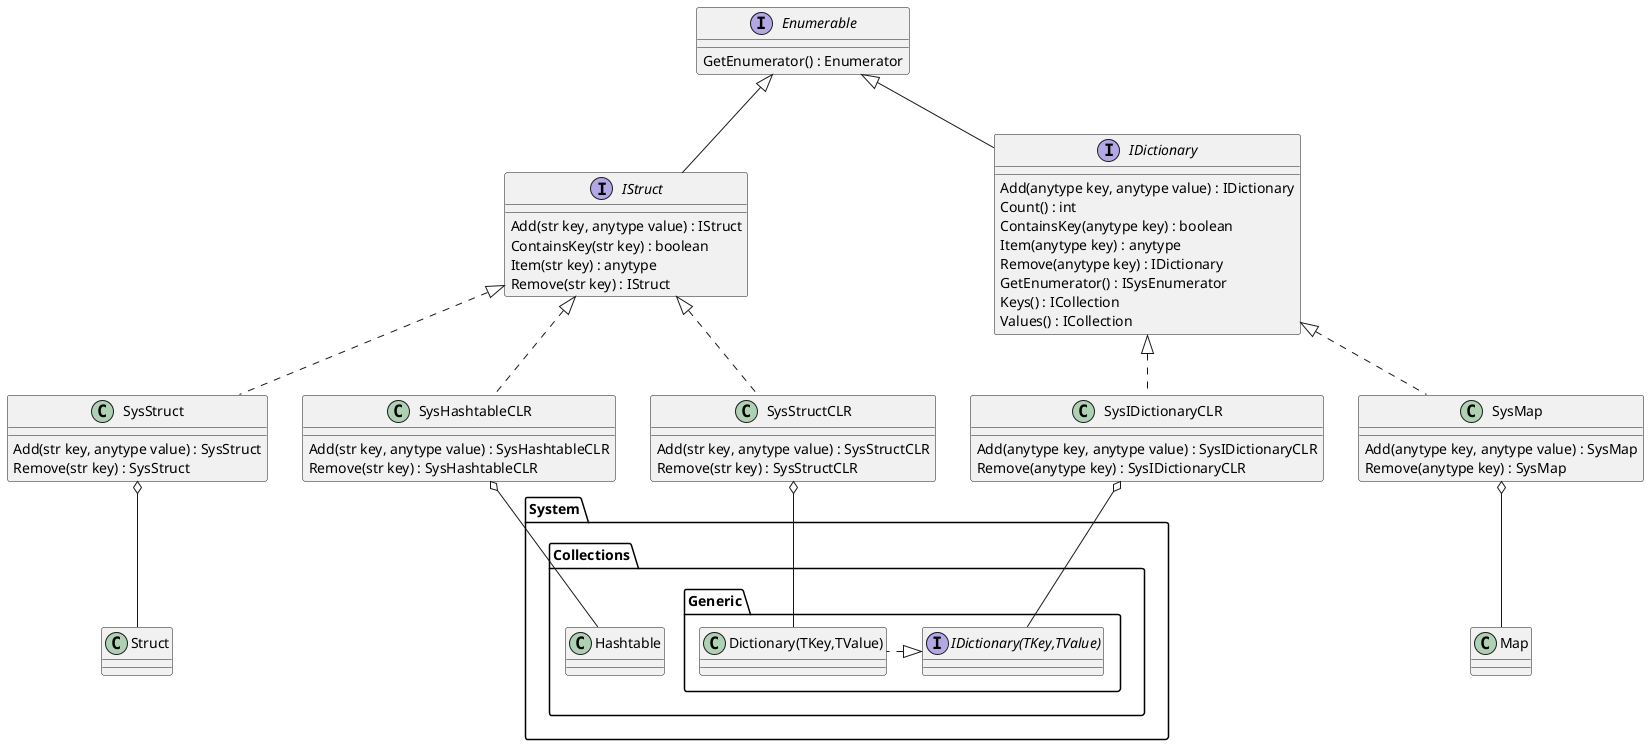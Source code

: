 @startuml "IDictionary"

interface Enumerable{
    GetEnumerator() : Enumerator
}

interface IDictionary{
    Add(anytype key, anytype value) : IDictionary
    Count() : int
    ContainsKey(anytype key) : boolean
    Item(anytype key) : anytype
    Remove(anytype key) : IDictionary
    GetEnumerator() : ISysEnumerator
    Keys() : ICollection
    Values() : ICollection
}
Enumerable <|-- IDictionary

class SysMap{
    Add(anytype key, anytype value) : SysMap
    Remove(anytype key) : SysMap
}
IDictionary <|.. SysMap

class Map{
}
SysMap o-- Map

class SysIDictionaryCLR{
    Add(anytype key, anytype value) : SysIDictionaryCLR
    Remove(anytype key) : SysIDictionaryCLR
}
IDictionary <|.. SysIDictionaryCLR

interface IStruct{
    Add(str key, anytype value) : IStruct
    ContainsKey(str key) : boolean
    Item(str key) : anytype
    Remove(str key) : IStruct
}
Enumerable <|- IStruct

class SysStructCLR{
    Add(str key, anytype value) : SysStructCLR
    Remove(str key) : SysStructCLR
}
IStruct <|.. SysStructCLR

package System.Collections.Generic{
    interface IDictionary(TKey,TValue){
    }
    SysIDictionaryCLR o-- "IDictionary(TKey,TValue)"
    "IDictionary(TKey,TValue)" <|. "Dictionary(TKey,TValue)"
    SysStructCLR o-- "Dictionary(TKey,TValue)"
}

class SysHashtableCLR{
    Add(str key, anytype value) : SysHashtableCLR
    Remove(str key) : SysHashtableCLR
}
IStruct <|.. SysHashtableCLR

package System.Collections{
    class Hashtable{
    }
    SysHashtableCLR o-- Hashtable
}

class SysStruct{
    Add(str key, anytype value) : SysStruct
    Remove(str key) : SysStruct
}
IStruct <|.. SysStruct

class Struct{
}
SysStruct o-- Struct

@enduml